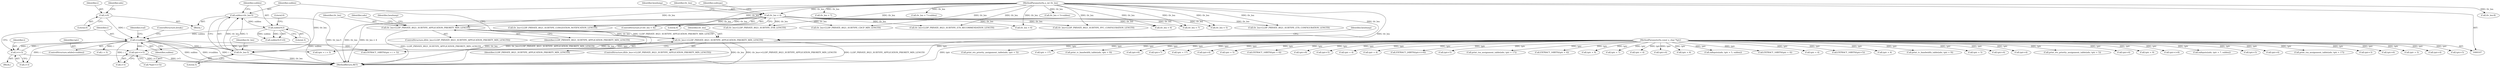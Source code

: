 digraph "0_tcpdump_34cec721d39c76be1e0a600829a7b17bdfb832b6@pointer" {
"1000579" [label="(Call,tptr+i+5)"];
"1000109" [label="(MethodParameterIn,const u_char *tptr)"];
"1000572" [label="(Call,i<sublen)"];
"1000613" [label="(Call,i=i+3)"];
"1000564" [label="(Call,i=0)"];
"1000557" [label="(Call,sublen%3)"];
"1000550" [label="(Call,sublen=tlv_len-5)"];
"1000552" [label="(Call,tlv_len-5)"];
"1000544" [label="(Call,tlv_len<=LLDP_PRIVATE_8021_SUBTYPE_APPLICATION_PRIORITY_MIN_LENGTH)"];
"1000528" [label="(Call,tlv_len<LLDP_PRIVATE_8021_SUBTYPE_APPLICATION_PRIORITY_MIN_LENGTH)"];
"1000121" [label="(Call,tlv_len < 4)"];
"1000110" [label="(MethodParameterIn,u_int tlv_len)"];
"1000574" [label="(Identifier,sublen)"];
"1000527" [label="(ControlStructure,if(tlv_len<LLDP_PRIVATE_8021_SUBTYPE_APPLICATION_PRIORITY_MIN_LENGTH))"];
"1000198" [label="(Call,tlv_len < 6)"];
"1000873" [label="(MethodReturn,RET)"];
"1000575" [label="(Block,)"];
"1000444" [label="(Call,print_tsa_assignment_table(ndo, tptr + 17))"];
"1000209" [label="(Call,EXTRACT_16BITS(tptr + 4))"];
"1000556" [label="(Call,sublen%3!=0)"];
"1000128" [label="(Identifier,subtype)"];
"1000441" [label="(Call,tptr + 9)"];
"1000248" [label="(Call,tlv_len < 5)"];
"1000581" [label="(Call,i+5)"];
"1000365" [label="(Call,tlv_len<LLDP_PRIVATE_8021_SUBTYPE_ETS_CONFIGURATION_LENGTH)"];
"1000820" [label="(Call,tlv_len-8)"];
"1000241" [label="(Call,tptr + 7)"];
"1000120" [label="(ControlStructure,if (tlv_len < 4))"];
"1000545" [label="(Identifier,tlv_len)"];
"1000536" [label="(Identifier,ndo)"];
"1000571" [label="(ControlStructure,while(i<sublen))"];
"1000528" [label="(Call,tlv_len<LLDP_PRIVATE_8021_SUBTYPE_APPLICATION_PRIORITY_MIN_LENGTH)"];
"1000431" [label="(Call,tptr + 4)"];
"1000110" [label="(MethodParameterIn,u_int tlv_len)"];
"1000146" [label="(Block,)"];
"1000784" [label="(Call,tptr+4)"];
"1000814" [label="(Call,tptr + 6)"];
"1000123" [label="(Literal,4)"];
"1000613" [label="(Call,i=i+3)"];
"1000214" [label="(Call,tlv_len < 7)"];
"1000273" [label="(Call,safeputs(ndo, tptr + 5, sublen))"];
"1000160" [label="(Call,EXTRACT_16BITS(tptr + 4))"];
"1000554" [label="(Literal,5)"];
"1000577" [label="(Identifier,tval)"];
"1000559" [label="(Literal,3)"];
"1000549" [label="(Identifier,hexdump)"];
"1000533" [label="(Identifier,hexdump)"];
"1000569" [label="(Identifier,ndo)"];
"1000544" [label="(Call,tlv_len<=LLDP_PRIVATE_8021_SUBTYPE_APPLICATION_PRIORITY_MIN_LENGTH)"];
"1000126" [label="(Identifier,hexdump)"];
"1000419" [label="(Call,tlv_len<LLDP_PRIVATE_8021_SUBTYPE_ETS_RECOMMENDATION_LENGTH)"];
"1000161" [label="(Call,tptr + 4)"];
"1000167" [label="(Call,tlv_len < 7)"];
"1000546" [label="(Identifier,LLDP_PRIVATE_8021_SUBTYPE_APPLICATION_PRIORITY_MIN_LENGTH)"];
"1000179" [label="(Call,EXTRACT_16BITS(tptr+5))"];
"1000552" [label="(Call,tlv_len-5)"];
"1000282" [label="(Call,tlv_len<LLDP_PRIVATE_8021_SUBTYPE_CONGESTION_NOTIFICATION_LENGTH)"];
"1000610" [label="(Call,i + 5)"];
"1000227" [label="(Call,tlv_len < 7+sublen)"];
"1000210" [label="(Call,tptr + 4)"];
"1000439" [label="(Call,print_tc_bandwidth_table(ndo, tptr + 9))"];
"1000615" [label="(Call,i+3)"];
"1000607" [label="(Call,EXTRACT_16BITS(tptr + i + 5))"];
"1000551" [label="(Identifier,sublen)"];
"1000580" [label="(Identifier,tptr)"];
"1000621" [label="(Call,tlv_len<LLDP_PRIVATE_8021_SUBTYPE_EVB_LENGTH)"];
"1000775" [label="(Call,tlv_len<LLDP_PRIVATE_8021_SUBTYPE_CDCP_MIN_LENGTH)"];
"1000403" [label="(Call,tptr + 5)"];
"1000461" [label="(Call,tptr+4)"];
"1000374" [label="(Call,tptr+4)"];
"1000401" [label="(Call,print_ets_priority_assignment_table(ndo, tptr + 5))"];
"1000566" [label="(Literal,0)"];
"1000578" [label="(Call,*(tptr+i+5))"];
"1000109" [label="(MethodParameterIn,const u_char *tptr)"];
"1000188" [label="(Call,tptr+4)"];
"1000408" [label="(Call,tptr + 9)"];
"1000843" [label="(Call,tptr+i+8)"];
"1000452" [label="(Call,tlv_len<LLDP_PRIVATE_8021_SUBTYPE_PFC_CONFIGURATION_LENGTH)"];
"1000239" [label="(Call,safeputs(ndo, tptr + 7, sublen))"];
"1000121" [label="(Call,tlv_len < 4)"];
"1000180" [label="(Call,tptr+5)"];
"1000257" [label="(Call,tptr+4)"];
"1000411" [label="(Call,print_tsa_assignment_table(ndo, tptr + 17))"];
"1000130" [label="(Call,tptr+3)"];
"1000223" [label="(Call,tptr+6)"];
"1000275" [label="(Call,tptr + 5)"];
"1000558" [label="(Identifier,sublen)"];
"1000291" [label="(Call,tptr+4)"];
"1000618" [label="(ControlStructure,break;)"];
"1000550" [label="(Call,sublen=tlv_len-5)"];
"1000668" [label="(Call,tptr+5)"];
"1000434" [label="(Call,print_ets_priority_assignment_table(ndo, tptr + 5))"];
"1000413" [label="(Call,tptr + 17)"];
"1000406" [label="(Call,print_tc_bandwidth_table(ndo, tptr + 9))"];
"1000564" [label="(Call,i=0)"];
"1000698" [label="(Call,tptr+6)"];
"1000573" [label="(Identifier,i)"];
"1000553" [label="(Identifier,tlv_len)"];
"1000530" [label="(Identifier,LLDP_PRIVATE_8021_SUBTYPE_APPLICATION_PRIORITY_MIN_LENGTH)"];
"1000529" [label="(Identifier,tlv_len)"];
"1000716" [label="(Call,tptr+7)"];
"1000560" [label="(Literal,0)"];
"1000149" [label="(Call,tlv_len < 6)"];
"1000579" [label="(Call,tptr+i+5)"];
"1000446" [label="(Call,tptr + 17)"];
"1000634" [label="(Call,tptr+4)"];
"1000614" [label="(Identifier,i)"];
"1000122" [label="(Identifier,tlv_len)"];
"1000436" [label="(Call,tptr + 5)"];
"1000813" [label="(Call,EXTRACT_16BITS(tptr + 6))"];
"1000557" [label="(Call,sublen%3)"];
"1000543" [label="(ControlStructure,if(tlv_len<=LLDP_PRIVATE_8021_SUBTYPE_APPLICATION_PRIORITY_MIN_LENGTH))"];
"1000751" [label="(Call,tptr+8)"];
"1000328" [label="(Call,tptr+5)"];
"1000540" [label="(Call,tptr + 4)"];
"1000192" [label="(Call,tptr + 4)"];
"1000261" [label="(Call,tlv_len < 5+sublen)"];
"1000842" [label="(Call,EXTRACT_24BITS(tptr+i+8))"];
"1000565" [label="(Identifier,i)"];
"1000608" [label="(Call,tptr + i + 5)"];
"1000495" [label="(Call,tptr+5)"];
"1000572" [label="(Call,i<sublen)"];
"1000579" -> "1000578"  [label="AST: "];
"1000579" -> "1000581"  [label="CFG: "];
"1000580" -> "1000579"  [label="AST: "];
"1000581" -> "1000579"  [label="AST: "];
"1000578" -> "1000579"  [label="CFG: "];
"1000579" -> "1000873"  [label="DDG: i+5"];
"1000109" -> "1000579"  [label="DDG: tptr"];
"1000572" -> "1000579"  [label="DDG: i"];
"1000109" -> "1000107"  [label="AST: "];
"1000109" -> "1000873"  [label="DDG: tptr"];
"1000109" -> "1000130"  [label="DDG: tptr"];
"1000109" -> "1000160"  [label="DDG: tptr"];
"1000109" -> "1000161"  [label="DDG: tptr"];
"1000109" -> "1000179"  [label="DDG: tptr"];
"1000109" -> "1000180"  [label="DDG: tptr"];
"1000109" -> "1000188"  [label="DDG: tptr"];
"1000109" -> "1000192"  [label="DDG: tptr"];
"1000109" -> "1000209"  [label="DDG: tptr"];
"1000109" -> "1000210"  [label="DDG: tptr"];
"1000109" -> "1000223"  [label="DDG: tptr"];
"1000109" -> "1000239"  [label="DDG: tptr"];
"1000109" -> "1000241"  [label="DDG: tptr"];
"1000109" -> "1000257"  [label="DDG: tptr"];
"1000109" -> "1000273"  [label="DDG: tptr"];
"1000109" -> "1000275"  [label="DDG: tptr"];
"1000109" -> "1000291"  [label="DDG: tptr"];
"1000109" -> "1000328"  [label="DDG: tptr"];
"1000109" -> "1000374"  [label="DDG: tptr"];
"1000109" -> "1000401"  [label="DDG: tptr"];
"1000109" -> "1000403"  [label="DDG: tptr"];
"1000109" -> "1000406"  [label="DDG: tptr"];
"1000109" -> "1000408"  [label="DDG: tptr"];
"1000109" -> "1000411"  [label="DDG: tptr"];
"1000109" -> "1000413"  [label="DDG: tptr"];
"1000109" -> "1000431"  [label="DDG: tptr"];
"1000109" -> "1000434"  [label="DDG: tptr"];
"1000109" -> "1000436"  [label="DDG: tptr"];
"1000109" -> "1000439"  [label="DDG: tptr"];
"1000109" -> "1000441"  [label="DDG: tptr"];
"1000109" -> "1000444"  [label="DDG: tptr"];
"1000109" -> "1000446"  [label="DDG: tptr"];
"1000109" -> "1000461"  [label="DDG: tptr"];
"1000109" -> "1000495"  [label="DDG: tptr"];
"1000109" -> "1000540"  [label="DDG: tptr"];
"1000109" -> "1000607"  [label="DDG: tptr"];
"1000109" -> "1000608"  [label="DDG: tptr"];
"1000109" -> "1000634"  [label="DDG: tptr"];
"1000109" -> "1000668"  [label="DDG: tptr"];
"1000109" -> "1000698"  [label="DDG: tptr"];
"1000109" -> "1000716"  [label="DDG: tptr"];
"1000109" -> "1000751"  [label="DDG: tptr"];
"1000109" -> "1000784"  [label="DDG: tptr"];
"1000109" -> "1000813"  [label="DDG: tptr"];
"1000109" -> "1000814"  [label="DDG: tptr"];
"1000109" -> "1000842"  [label="DDG: tptr"];
"1000109" -> "1000843"  [label="DDG: tptr"];
"1000572" -> "1000571"  [label="AST: "];
"1000572" -> "1000574"  [label="CFG: "];
"1000573" -> "1000572"  [label="AST: "];
"1000574" -> "1000572"  [label="AST: "];
"1000577" -> "1000572"  [label="CFG: "];
"1000618" -> "1000572"  [label="CFG: "];
"1000572" -> "1000873"  [label="DDG: sublen"];
"1000572" -> "1000873"  [label="DDG: i<sublen"];
"1000572" -> "1000873"  [label="DDG: i"];
"1000613" -> "1000572"  [label="DDG: i"];
"1000564" -> "1000572"  [label="DDG: i"];
"1000557" -> "1000572"  [label="DDG: sublen"];
"1000572" -> "1000581"  [label="DDG: i"];
"1000572" -> "1000607"  [label="DDG: i"];
"1000572" -> "1000608"  [label="DDG: i"];
"1000572" -> "1000610"  [label="DDG: i"];
"1000572" -> "1000613"  [label="DDG: i"];
"1000572" -> "1000615"  [label="DDG: i"];
"1000613" -> "1000575"  [label="AST: "];
"1000613" -> "1000615"  [label="CFG: "];
"1000614" -> "1000613"  [label="AST: "];
"1000615" -> "1000613"  [label="AST: "];
"1000573" -> "1000613"  [label="CFG: "];
"1000613" -> "1000873"  [label="DDG: i+3"];
"1000564" -> "1000146"  [label="AST: "];
"1000564" -> "1000566"  [label="CFG: "];
"1000565" -> "1000564"  [label="AST: "];
"1000566" -> "1000564"  [label="AST: "];
"1000569" -> "1000564"  [label="CFG: "];
"1000557" -> "1000556"  [label="AST: "];
"1000557" -> "1000559"  [label="CFG: "];
"1000558" -> "1000557"  [label="AST: "];
"1000559" -> "1000557"  [label="AST: "];
"1000560" -> "1000557"  [label="CFG: "];
"1000557" -> "1000873"  [label="DDG: sublen"];
"1000557" -> "1000556"  [label="DDG: sublen"];
"1000557" -> "1000556"  [label="DDG: 3"];
"1000550" -> "1000557"  [label="DDG: sublen"];
"1000550" -> "1000146"  [label="AST: "];
"1000550" -> "1000552"  [label="CFG: "];
"1000551" -> "1000550"  [label="AST: "];
"1000552" -> "1000550"  [label="AST: "];
"1000558" -> "1000550"  [label="CFG: "];
"1000550" -> "1000873"  [label="DDG: tlv_len-5"];
"1000552" -> "1000550"  [label="DDG: tlv_len"];
"1000552" -> "1000550"  [label="DDG: 5"];
"1000552" -> "1000554"  [label="CFG: "];
"1000553" -> "1000552"  [label="AST: "];
"1000554" -> "1000552"  [label="AST: "];
"1000552" -> "1000873"  [label="DDG: tlv_len"];
"1000544" -> "1000552"  [label="DDG: tlv_len"];
"1000110" -> "1000552"  [label="DDG: tlv_len"];
"1000544" -> "1000543"  [label="AST: "];
"1000544" -> "1000546"  [label="CFG: "];
"1000545" -> "1000544"  [label="AST: "];
"1000546" -> "1000544"  [label="AST: "];
"1000549" -> "1000544"  [label="CFG: "];
"1000551" -> "1000544"  [label="CFG: "];
"1000544" -> "1000873"  [label="DDG: LLDP_PRIVATE_8021_SUBTYPE_APPLICATION_PRIORITY_MIN_LENGTH"];
"1000544" -> "1000873"  [label="DDG: tlv_len"];
"1000544" -> "1000873"  [label="DDG: tlv_len<=LLDP_PRIVATE_8021_SUBTYPE_APPLICATION_PRIORITY_MIN_LENGTH"];
"1000528" -> "1000544"  [label="DDG: tlv_len"];
"1000528" -> "1000544"  [label="DDG: LLDP_PRIVATE_8021_SUBTYPE_APPLICATION_PRIORITY_MIN_LENGTH"];
"1000110" -> "1000544"  [label="DDG: tlv_len"];
"1000528" -> "1000527"  [label="AST: "];
"1000528" -> "1000530"  [label="CFG: "];
"1000529" -> "1000528"  [label="AST: "];
"1000530" -> "1000528"  [label="AST: "];
"1000533" -> "1000528"  [label="CFG: "];
"1000536" -> "1000528"  [label="CFG: "];
"1000528" -> "1000873"  [label="DDG: tlv_len<LLDP_PRIVATE_8021_SUBTYPE_APPLICATION_PRIORITY_MIN_LENGTH"];
"1000528" -> "1000873"  [label="DDG: LLDP_PRIVATE_8021_SUBTYPE_APPLICATION_PRIORITY_MIN_LENGTH"];
"1000528" -> "1000873"  [label="DDG: tlv_len"];
"1000121" -> "1000528"  [label="DDG: tlv_len"];
"1000110" -> "1000528"  [label="DDG: tlv_len"];
"1000121" -> "1000120"  [label="AST: "];
"1000121" -> "1000123"  [label="CFG: "];
"1000122" -> "1000121"  [label="AST: "];
"1000123" -> "1000121"  [label="AST: "];
"1000126" -> "1000121"  [label="CFG: "];
"1000128" -> "1000121"  [label="CFG: "];
"1000121" -> "1000873"  [label="DDG: tlv_len < 4"];
"1000121" -> "1000873"  [label="DDG: tlv_len"];
"1000110" -> "1000121"  [label="DDG: tlv_len"];
"1000121" -> "1000149"  [label="DDG: tlv_len"];
"1000121" -> "1000167"  [label="DDG: tlv_len"];
"1000121" -> "1000198"  [label="DDG: tlv_len"];
"1000121" -> "1000248"  [label="DDG: tlv_len"];
"1000121" -> "1000282"  [label="DDG: tlv_len"];
"1000121" -> "1000365"  [label="DDG: tlv_len"];
"1000121" -> "1000419"  [label="DDG: tlv_len"];
"1000121" -> "1000452"  [label="DDG: tlv_len"];
"1000121" -> "1000621"  [label="DDG: tlv_len"];
"1000121" -> "1000775"  [label="DDG: tlv_len"];
"1000110" -> "1000107"  [label="AST: "];
"1000110" -> "1000873"  [label="DDG: tlv_len"];
"1000110" -> "1000149"  [label="DDG: tlv_len"];
"1000110" -> "1000167"  [label="DDG: tlv_len"];
"1000110" -> "1000198"  [label="DDG: tlv_len"];
"1000110" -> "1000214"  [label="DDG: tlv_len"];
"1000110" -> "1000227"  [label="DDG: tlv_len"];
"1000110" -> "1000248"  [label="DDG: tlv_len"];
"1000110" -> "1000261"  [label="DDG: tlv_len"];
"1000110" -> "1000282"  [label="DDG: tlv_len"];
"1000110" -> "1000365"  [label="DDG: tlv_len"];
"1000110" -> "1000419"  [label="DDG: tlv_len"];
"1000110" -> "1000452"  [label="DDG: tlv_len"];
"1000110" -> "1000621"  [label="DDG: tlv_len"];
"1000110" -> "1000775"  [label="DDG: tlv_len"];
"1000110" -> "1000820"  [label="DDG: tlv_len"];
}

